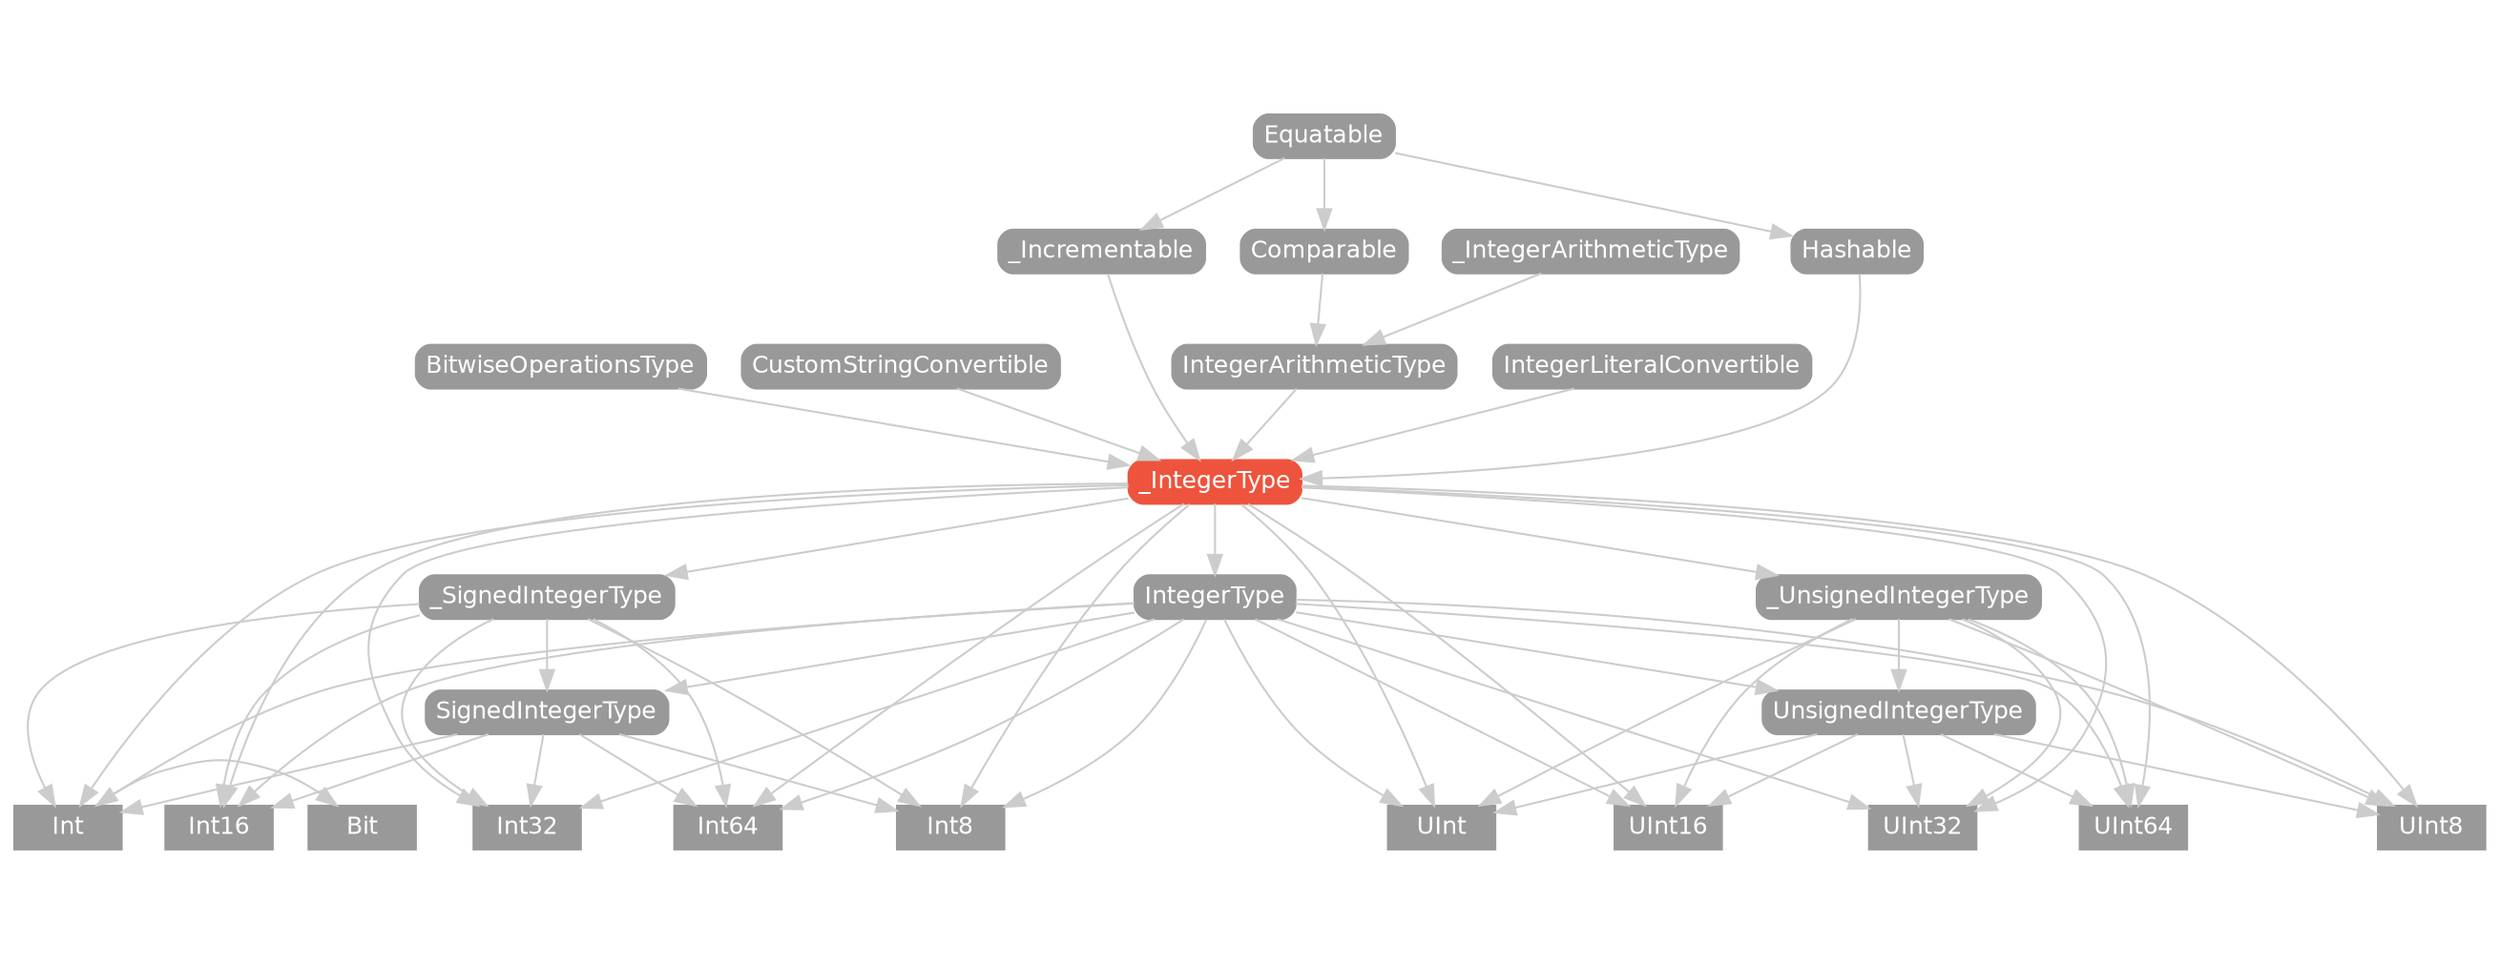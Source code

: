 strict digraph "_IntegerType - Type Hierarchy - SwiftDoc.org" {
    pad="0.1,0.8"
    node [shape=box, style="filled,rounded", color="#999999", fillcolor="#999999", fontcolor=white, fontname=Helvetica, fontnames="Helvetica,sansserif", fontsize=12, margin="0.07,0.05", height="0.3"]
    edge [color="#cccccc"]
    "Bit" [URL="/type/Bit/", style=filled]
    "BitwiseOperationsType" [URL="/protocol/BitwiseOperationsType/"]
    "Comparable" [URL="/protocol/Comparable/"]
    "CustomStringConvertible" [URL="/protocol/CustomStringConvertible/"]
    "Equatable" [URL="/protocol/Equatable/"]
    "Hashable" [URL="/protocol/Hashable/"]
    "Int" [URL="/type/Int/", style=filled]
    "Int16" [URL="/type/Int16/", style=filled]
    "Int32" [URL="/type/Int32/", style=filled]
    "Int64" [URL="/type/Int64/", style=filled]
    "Int8" [URL="/type/Int8/", style=filled]
    "IntegerArithmeticType" [URL="/protocol/IntegerArithmeticType/"]
    "IntegerLiteralConvertible" [URL="/protocol/IntegerLiteralConvertible/"]
    "IntegerType" [URL="/protocol/IntegerType/"]
    "SignedIntegerType" [URL="/protocol/SignedIntegerType/"]
    "UInt" [URL="/type/UInt/", style=filled]
    "UInt16" [URL="/type/UInt16/", style=filled]
    "UInt32" [URL="/type/UInt32/", style=filled]
    "UInt64" [URL="/type/UInt64/", style=filled]
    "UInt8" [URL="/type/UInt8/", style=filled]
    "UnsignedIntegerType" [URL="/protocol/UnsignedIntegerType/"]
    "_Incrementable" [URL="/protocol/_Incrementable/"]
    "_IntegerArithmeticType" [URL="/protocol/_IntegerArithmeticType/"]
    "_IntegerType" [URL="/protocol/_IntegerType/", style="filled,rounded", fillcolor="#ee543d", color="#ee543d"]
    "_SignedIntegerType" [URL="/protocol/_SignedIntegerType/"]
    "_UnsignedIntegerType" [URL="/protocol/_UnsignedIntegerType/"]    "_IntegerType" -> "Int"
    "_IntegerType" -> "Int16"
    "_IntegerType" -> "Int32"
    "_IntegerType" -> "Int64"
    "_IntegerType" -> "Int8"
    "_IntegerType" -> "IntegerType"
    "_IntegerType" -> "UInt"
    "_IntegerType" -> "UInt16"
    "_IntegerType" -> "UInt32"
    "_IntegerType" -> "UInt64"
    "_IntegerType" -> "UInt8"
    "_IntegerType" -> "_SignedIntegerType"
    "_IntegerType" -> "_UnsignedIntegerType"
    "Int" -> "Bit"
    "IntegerType" -> "Int"
    "IntegerType" -> "Int16"
    "IntegerType" -> "Int32"
    "IntegerType" -> "Int64"
    "IntegerType" -> "Int8"
    "IntegerType" -> "SignedIntegerType"
    "IntegerType" -> "UInt"
    "IntegerType" -> "UInt16"
    "IntegerType" -> "UInt32"
    "IntegerType" -> "UInt64"
    "IntegerType" -> "UInt8"
    "IntegerType" -> "UnsignedIntegerType"
    "Int" -> "Bit"
    "SignedIntegerType" -> "Int"
    "SignedIntegerType" -> "Int16"
    "SignedIntegerType" -> "Int32"
    "SignedIntegerType" -> "Int64"
    "SignedIntegerType" -> "Int8"
    "Int" -> "Bit"
    "UnsignedIntegerType" -> "UInt"
    "UnsignedIntegerType" -> "UInt16"
    "UnsignedIntegerType" -> "UInt32"
    "UnsignedIntegerType" -> "UInt64"
    "UnsignedIntegerType" -> "UInt8"
    "_SignedIntegerType" -> "Int"
    "_SignedIntegerType" -> "Int16"
    "_SignedIntegerType" -> "Int32"
    "_SignedIntegerType" -> "Int64"
    "_SignedIntegerType" -> "Int8"
    "_SignedIntegerType" -> "SignedIntegerType"
    "Int" -> "Bit"
    "SignedIntegerType" -> "Int"
    "SignedIntegerType" -> "Int16"
    "SignedIntegerType" -> "Int32"
    "SignedIntegerType" -> "Int64"
    "SignedIntegerType" -> "Int8"
    "Int" -> "Bit"
    "_UnsignedIntegerType" -> "UInt"
    "_UnsignedIntegerType" -> "UInt16"
    "_UnsignedIntegerType" -> "UInt32"
    "_UnsignedIntegerType" -> "UInt64"
    "_UnsignedIntegerType" -> "UInt8"
    "_UnsignedIntegerType" -> "UnsignedIntegerType"
    "UnsignedIntegerType" -> "UInt"
    "UnsignedIntegerType" -> "UInt16"
    "UnsignedIntegerType" -> "UInt32"
    "UnsignedIntegerType" -> "UInt64"
    "UnsignedIntegerType" -> "UInt8"
    "IntegerLiteralConvertible" -> "_IntegerType"
    "CustomStringConvertible" -> "_IntegerType"
    "Hashable" -> "_IntegerType"
    "IntegerArithmeticType" -> "_IntegerType"
    "BitwiseOperationsType" -> "_IntegerType"
    "_Incrementable" -> "_IntegerType"
    "Equatable" -> "Hashable"
    "_IntegerArithmeticType" -> "IntegerArithmeticType"
    "Comparable" -> "IntegerArithmeticType"
    "Equatable" -> "Comparable"
    "Equatable" -> "_Incrementable"
    subgraph Types {
        rank = max; "Int"; "Int16"; "Int32"; "Int64"; "Int8"; "UInt"; "UInt16"; "UInt32"; "UInt64"; "UInt8"; "Bit";
    }
}